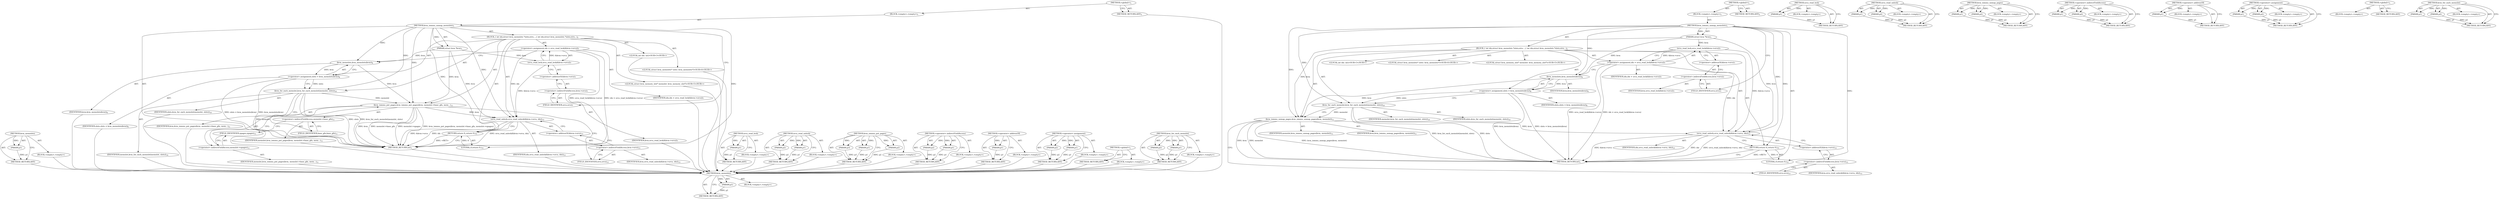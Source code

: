 digraph "kvm_for_each_memslot" {
vulnerable_85 [label=<(METHOD,kvm_memslots)>];
vulnerable_86 [label=<(PARAM,p1)>];
vulnerable_87 [label=<(BLOCK,&lt;empty&gt;,&lt;empty&gt;)>];
vulnerable_88 [label=<(METHOD_RETURN,ANY)>];
vulnerable_6 [label=<(METHOD,&lt;global&gt;)<SUB>1</SUB>>];
vulnerable_7 [label=<(BLOCK,&lt;empty&gt;,&lt;empty&gt;)<SUB>1</SUB>>];
vulnerable_8 [label=<(METHOD,kvm_iommu_unmap_memslots)<SUB>1</SUB>>];
vulnerable_9 [label=<(PARAM,struct kvm *kvm)<SUB>1</SUB>>];
vulnerable_10 [label=<(BLOCK,{
 	int idx;
	struct kvm_memslots *slots;
	stru...,{
 	int idx;
	struct kvm_memslots *slots;
	stru...)<SUB>2</SUB>>];
vulnerable_11 [label="<(LOCAL,int idx: int)<SUB>3</SUB>>"];
vulnerable_12 [label="<(LOCAL,struct kvm_memslots* slots: kvm_memslots*)<SUB>4</SUB>>"];
vulnerable_13 [label="<(LOCAL,struct kvm_memory_slot* memslot: kvm_memory_slot*)<SUB>5</SUB>>"];
vulnerable_14 [label=<(&lt;operator&gt;.assignment,idx = srcu_read_lock(&amp;kvm-&gt;srcu))<SUB>7</SUB>>];
vulnerable_15 [label=<(IDENTIFIER,idx,idx = srcu_read_lock(&amp;kvm-&gt;srcu))<SUB>7</SUB>>];
vulnerable_16 [label=<(srcu_read_lock,srcu_read_lock(&amp;kvm-&gt;srcu))<SUB>7</SUB>>];
vulnerable_17 [label=<(&lt;operator&gt;.addressOf,&amp;kvm-&gt;srcu)<SUB>7</SUB>>];
vulnerable_18 [label=<(&lt;operator&gt;.indirectFieldAccess,kvm-&gt;srcu)<SUB>7</SUB>>];
vulnerable_19 [label=<(IDENTIFIER,kvm,srcu_read_lock(&amp;kvm-&gt;srcu))<SUB>7</SUB>>];
vulnerable_20 [label=<(FIELD_IDENTIFIER,srcu,srcu)<SUB>7</SUB>>];
vulnerable_21 [label=<(&lt;operator&gt;.assignment,slots = kvm_memslots(kvm))<SUB>8</SUB>>];
vulnerable_22 [label=<(IDENTIFIER,slots,slots = kvm_memslots(kvm))<SUB>8</SUB>>];
vulnerable_23 [label=<(kvm_memslots,kvm_memslots(kvm))<SUB>8</SUB>>];
vulnerable_24 [label=<(IDENTIFIER,kvm,kvm_memslots(kvm))<SUB>8</SUB>>];
vulnerable_25 [label=<(kvm_for_each_memslot,kvm_for_each_memslot(memslot, slots))<SUB>10</SUB>>];
vulnerable_26 [label=<(IDENTIFIER,memslot,kvm_for_each_memslot(memslot, slots))<SUB>10</SUB>>];
vulnerable_27 [label=<(IDENTIFIER,slots,kvm_for_each_memslot(memslot, slots))<SUB>10</SUB>>];
vulnerable_28 [label=<(kvm_iommu_put_pages,kvm_iommu_put_pages(kvm, memslot-&gt;base_gfn, mem...)<SUB>11</SUB>>];
vulnerable_29 [label=<(IDENTIFIER,kvm,kvm_iommu_put_pages(kvm, memslot-&gt;base_gfn, mem...)<SUB>11</SUB>>];
vulnerable_30 [label=<(&lt;operator&gt;.indirectFieldAccess,memslot-&gt;base_gfn)<SUB>11</SUB>>];
vulnerable_31 [label=<(IDENTIFIER,memslot,kvm_iommu_put_pages(kvm, memslot-&gt;base_gfn, mem...)<SUB>11</SUB>>];
vulnerable_32 [label=<(FIELD_IDENTIFIER,base_gfn,base_gfn)<SUB>11</SUB>>];
vulnerable_33 [label=<(&lt;operator&gt;.indirectFieldAccess,memslot-&gt;npages)<SUB>11</SUB>>];
vulnerable_34 [label=<(IDENTIFIER,memslot,kvm_iommu_put_pages(kvm, memslot-&gt;base_gfn, mem...)<SUB>11</SUB>>];
vulnerable_35 [label=<(FIELD_IDENTIFIER,npages,npages)<SUB>11</SUB>>];
vulnerable_36 [label=<(srcu_read_unlock,srcu_read_unlock(&amp;kvm-&gt;srcu, idx))<SUB>13</SUB>>];
vulnerable_37 [label=<(&lt;operator&gt;.addressOf,&amp;kvm-&gt;srcu)<SUB>13</SUB>>];
vulnerable_38 [label=<(&lt;operator&gt;.indirectFieldAccess,kvm-&gt;srcu)<SUB>13</SUB>>];
vulnerable_39 [label=<(IDENTIFIER,kvm,srcu_read_unlock(&amp;kvm-&gt;srcu, idx))<SUB>13</SUB>>];
vulnerable_40 [label=<(FIELD_IDENTIFIER,srcu,srcu)<SUB>13</SUB>>];
vulnerable_41 [label=<(IDENTIFIER,idx,srcu_read_unlock(&amp;kvm-&gt;srcu, idx))<SUB>13</SUB>>];
vulnerable_42 [label=<(RETURN,return 0;,return 0;)<SUB>15</SUB>>];
vulnerable_43 [label=<(LITERAL,0,return 0;)<SUB>15</SUB>>];
vulnerable_44 [label=<(METHOD_RETURN,int)<SUB>1</SUB>>];
vulnerable_46 [label=<(METHOD_RETURN,ANY)<SUB>1</SUB>>];
vulnerable_72 [label=<(METHOD,srcu_read_lock)>];
vulnerable_73 [label=<(PARAM,p1)>];
vulnerable_74 [label=<(BLOCK,&lt;empty&gt;,&lt;empty&gt;)>];
vulnerable_75 [label=<(METHOD_RETURN,ANY)>];
vulnerable_100 [label=<(METHOD,srcu_read_unlock)>];
vulnerable_101 [label=<(PARAM,p1)>];
vulnerable_102 [label=<(PARAM,p2)>];
vulnerable_103 [label=<(BLOCK,&lt;empty&gt;,&lt;empty&gt;)>];
vulnerable_104 [label=<(METHOD_RETURN,ANY)>];
vulnerable_94 [label=<(METHOD,kvm_iommu_put_pages)>];
vulnerable_95 [label=<(PARAM,p1)>];
vulnerable_96 [label=<(PARAM,p2)>];
vulnerable_97 [label=<(PARAM,p3)>];
vulnerable_98 [label=<(BLOCK,&lt;empty&gt;,&lt;empty&gt;)>];
vulnerable_99 [label=<(METHOD_RETURN,ANY)>];
vulnerable_80 [label=<(METHOD,&lt;operator&gt;.indirectFieldAccess)>];
vulnerable_81 [label=<(PARAM,p1)>];
vulnerable_82 [label=<(PARAM,p2)>];
vulnerable_83 [label=<(BLOCK,&lt;empty&gt;,&lt;empty&gt;)>];
vulnerable_84 [label=<(METHOD_RETURN,ANY)>];
vulnerable_76 [label=<(METHOD,&lt;operator&gt;.addressOf)>];
vulnerable_77 [label=<(PARAM,p1)>];
vulnerable_78 [label=<(BLOCK,&lt;empty&gt;,&lt;empty&gt;)>];
vulnerable_79 [label=<(METHOD_RETURN,ANY)>];
vulnerable_67 [label=<(METHOD,&lt;operator&gt;.assignment)>];
vulnerable_68 [label=<(PARAM,p1)>];
vulnerable_69 [label=<(PARAM,p2)>];
vulnerable_70 [label=<(BLOCK,&lt;empty&gt;,&lt;empty&gt;)>];
vulnerable_71 [label=<(METHOD_RETURN,ANY)>];
vulnerable_61 [label=<(METHOD,&lt;global&gt;)<SUB>1</SUB>>];
vulnerable_62 [label=<(BLOCK,&lt;empty&gt;,&lt;empty&gt;)>];
vulnerable_63 [label=<(METHOD_RETURN,ANY)>];
vulnerable_89 [label=<(METHOD,kvm_for_each_memslot)>];
vulnerable_90 [label=<(PARAM,p1)>];
vulnerable_91 [label=<(PARAM,p2)>];
vulnerable_92 [label=<(BLOCK,&lt;empty&gt;,&lt;empty&gt;)>];
vulnerable_93 [label=<(METHOD_RETURN,ANY)>];
fixed_80 [label=<(METHOD,kvm_memslots)>];
fixed_81 [label=<(PARAM,p1)>];
fixed_82 [label=<(BLOCK,&lt;empty&gt;,&lt;empty&gt;)>];
fixed_83 [label=<(METHOD_RETURN,ANY)>];
fixed_6 [label=<(METHOD,&lt;global&gt;)<SUB>1</SUB>>];
fixed_7 [label=<(BLOCK,&lt;empty&gt;,&lt;empty&gt;)<SUB>1</SUB>>];
fixed_8 [label=<(METHOD,kvm_iommu_unmap_memslots)<SUB>1</SUB>>];
fixed_9 [label=<(PARAM,struct kvm *kvm)<SUB>1</SUB>>];
fixed_10 [label=<(BLOCK,{
 	int idx;
	struct kvm_memslots *slots;
	stru...,{
 	int idx;
	struct kvm_memslots *slots;
	stru...)<SUB>2</SUB>>];
fixed_11 [label="<(LOCAL,int idx: int)<SUB>3</SUB>>"];
fixed_12 [label="<(LOCAL,struct kvm_memslots* slots: kvm_memslots*)<SUB>4</SUB>>"];
fixed_13 [label="<(LOCAL,struct kvm_memory_slot* memslot: kvm_memory_slot*)<SUB>5</SUB>>"];
fixed_14 [label=<(&lt;operator&gt;.assignment,idx = srcu_read_lock(&amp;kvm-&gt;srcu))<SUB>7</SUB>>];
fixed_15 [label=<(IDENTIFIER,idx,idx = srcu_read_lock(&amp;kvm-&gt;srcu))<SUB>7</SUB>>];
fixed_16 [label=<(srcu_read_lock,srcu_read_lock(&amp;kvm-&gt;srcu))<SUB>7</SUB>>];
fixed_17 [label=<(&lt;operator&gt;.addressOf,&amp;kvm-&gt;srcu)<SUB>7</SUB>>];
fixed_18 [label=<(&lt;operator&gt;.indirectFieldAccess,kvm-&gt;srcu)<SUB>7</SUB>>];
fixed_19 [label=<(IDENTIFIER,kvm,srcu_read_lock(&amp;kvm-&gt;srcu))<SUB>7</SUB>>];
fixed_20 [label=<(FIELD_IDENTIFIER,srcu,srcu)<SUB>7</SUB>>];
fixed_21 [label=<(&lt;operator&gt;.assignment,slots = kvm_memslots(kvm))<SUB>8</SUB>>];
fixed_22 [label=<(IDENTIFIER,slots,slots = kvm_memslots(kvm))<SUB>8</SUB>>];
fixed_23 [label=<(kvm_memslots,kvm_memslots(kvm))<SUB>8</SUB>>];
fixed_24 [label=<(IDENTIFIER,kvm,kvm_memslots(kvm))<SUB>8</SUB>>];
fixed_25 [label=<(kvm_for_each_memslot,kvm_for_each_memslot(memslot, slots))<SUB>10</SUB>>];
fixed_26 [label=<(IDENTIFIER,memslot,kvm_for_each_memslot(memslot, slots))<SUB>10</SUB>>];
fixed_27 [label=<(IDENTIFIER,slots,kvm_for_each_memslot(memslot, slots))<SUB>10</SUB>>];
fixed_28 [label=<(kvm_iommu_unmap_pages,kvm_iommu_unmap_pages(kvm, memslot))<SUB>11</SUB>>];
fixed_29 [label=<(IDENTIFIER,kvm,kvm_iommu_unmap_pages(kvm, memslot))<SUB>11</SUB>>];
fixed_30 [label=<(IDENTIFIER,memslot,kvm_iommu_unmap_pages(kvm, memslot))<SUB>11</SUB>>];
fixed_31 [label=<(srcu_read_unlock,srcu_read_unlock(&amp;kvm-&gt;srcu, idx))<SUB>13</SUB>>];
fixed_32 [label=<(&lt;operator&gt;.addressOf,&amp;kvm-&gt;srcu)<SUB>13</SUB>>];
fixed_33 [label=<(&lt;operator&gt;.indirectFieldAccess,kvm-&gt;srcu)<SUB>13</SUB>>];
fixed_34 [label=<(IDENTIFIER,kvm,srcu_read_unlock(&amp;kvm-&gt;srcu, idx))<SUB>13</SUB>>];
fixed_35 [label=<(FIELD_IDENTIFIER,srcu,srcu)<SUB>13</SUB>>];
fixed_36 [label=<(IDENTIFIER,idx,srcu_read_unlock(&amp;kvm-&gt;srcu, idx))<SUB>13</SUB>>];
fixed_37 [label=<(RETURN,return 0;,return 0;)<SUB>15</SUB>>];
fixed_38 [label=<(LITERAL,0,return 0;)<SUB>15</SUB>>];
fixed_39 [label=<(METHOD_RETURN,int)<SUB>1</SUB>>];
fixed_41 [label=<(METHOD_RETURN,ANY)<SUB>1</SUB>>];
fixed_67 [label=<(METHOD,srcu_read_lock)>];
fixed_68 [label=<(PARAM,p1)>];
fixed_69 [label=<(BLOCK,&lt;empty&gt;,&lt;empty&gt;)>];
fixed_70 [label=<(METHOD_RETURN,ANY)>];
fixed_94 [label=<(METHOD,srcu_read_unlock)>];
fixed_95 [label=<(PARAM,p1)>];
fixed_96 [label=<(PARAM,p2)>];
fixed_97 [label=<(BLOCK,&lt;empty&gt;,&lt;empty&gt;)>];
fixed_98 [label=<(METHOD_RETURN,ANY)>];
fixed_89 [label=<(METHOD,kvm_iommu_unmap_pages)>];
fixed_90 [label=<(PARAM,p1)>];
fixed_91 [label=<(PARAM,p2)>];
fixed_92 [label=<(BLOCK,&lt;empty&gt;,&lt;empty&gt;)>];
fixed_93 [label=<(METHOD_RETURN,ANY)>];
fixed_75 [label=<(METHOD,&lt;operator&gt;.indirectFieldAccess)>];
fixed_76 [label=<(PARAM,p1)>];
fixed_77 [label=<(PARAM,p2)>];
fixed_78 [label=<(BLOCK,&lt;empty&gt;,&lt;empty&gt;)>];
fixed_79 [label=<(METHOD_RETURN,ANY)>];
fixed_71 [label=<(METHOD,&lt;operator&gt;.addressOf)>];
fixed_72 [label=<(PARAM,p1)>];
fixed_73 [label=<(BLOCK,&lt;empty&gt;,&lt;empty&gt;)>];
fixed_74 [label=<(METHOD_RETURN,ANY)>];
fixed_62 [label=<(METHOD,&lt;operator&gt;.assignment)>];
fixed_63 [label=<(PARAM,p1)>];
fixed_64 [label=<(PARAM,p2)>];
fixed_65 [label=<(BLOCK,&lt;empty&gt;,&lt;empty&gt;)>];
fixed_66 [label=<(METHOD_RETURN,ANY)>];
fixed_56 [label=<(METHOD,&lt;global&gt;)<SUB>1</SUB>>];
fixed_57 [label=<(BLOCK,&lt;empty&gt;,&lt;empty&gt;)>];
fixed_58 [label=<(METHOD_RETURN,ANY)>];
fixed_84 [label=<(METHOD,kvm_for_each_memslot)>];
fixed_85 [label=<(PARAM,p1)>];
fixed_86 [label=<(PARAM,p2)>];
fixed_87 [label=<(BLOCK,&lt;empty&gt;,&lt;empty&gt;)>];
fixed_88 [label=<(METHOD_RETURN,ANY)>];
vulnerable_85 -> vulnerable_86  [key=0, label="AST: "];
vulnerable_85 -> vulnerable_86  [key=1, label="DDG: "];
vulnerable_85 -> vulnerable_87  [key=0, label="AST: "];
vulnerable_85 -> vulnerable_88  [key=0, label="AST: "];
vulnerable_85 -> vulnerable_88  [key=1, label="CFG: "];
vulnerable_86 -> vulnerable_88  [key=0, label="DDG: p1"];
vulnerable_87 -> fixed_80  [key=0];
vulnerable_88 -> fixed_80  [key=0];
vulnerable_6 -> vulnerable_7  [key=0, label="AST: "];
vulnerable_6 -> vulnerable_46  [key=0, label="AST: "];
vulnerable_6 -> vulnerable_46  [key=1, label="CFG: "];
vulnerable_7 -> vulnerable_8  [key=0, label="AST: "];
vulnerable_8 -> vulnerable_9  [key=0, label="AST: "];
vulnerable_8 -> vulnerable_9  [key=1, label="DDG: "];
vulnerable_8 -> vulnerable_10  [key=0, label="AST: "];
vulnerable_8 -> vulnerable_44  [key=0, label="AST: "];
vulnerable_8 -> vulnerable_20  [key=0, label="CFG: "];
vulnerable_8 -> vulnerable_42  [key=0, label="DDG: "];
vulnerable_8 -> vulnerable_25  [key=0, label="DDG: "];
vulnerable_8 -> vulnerable_28  [key=0, label="DDG: "];
vulnerable_8 -> vulnerable_36  [key=0, label="DDG: "];
vulnerable_8 -> vulnerable_43  [key=0, label="DDG: "];
vulnerable_8 -> vulnerable_23  [key=0, label="DDG: "];
vulnerable_9 -> vulnerable_28  [key=0, label="DDG: kvm"];
vulnerable_9 -> vulnerable_36  [key=0, label="DDG: kvm"];
vulnerable_9 -> vulnerable_16  [key=0, label="DDG: kvm"];
vulnerable_9 -> vulnerable_23  [key=0, label="DDG: kvm"];
vulnerable_10 -> vulnerable_11  [key=0, label="AST: "];
vulnerable_10 -> vulnerable_12  [key=0, label="AST: "];
vulnerable_10 -> vulnerable_13  [key=0, label="AST: "];
vulnerable_10 -> vulnerable_14  [key=0, label="AST: "];
vulnerable_10 -> vulnerable_21  [key=0, label="AST: "];
vulnerable_10 -> vulnerable_25  [key=0, label="AST: "];
vulnerable_10 -> vulnerable_28  [key=0, label="AST: "];
vulnerable_10 -> vulnerable_36  [key=0, label="AST: "];
vulnerable_10 -> vulnerable_42  [key=0, label="AST: "];
vulnerable_11 -> fixed_80  [key=0];
vulnerable_12 -> fixed_80  [key=0];
vulnerable_13 -> fixed_80  [key=0];
vulnerable_14 -> vulnerable_15  [key=0, label="AST: "];
vulnerable_14 -> vulnerable_16  [key=0, label="AST: "];
vulnerable_14 -> vulnerable_23  [key=0, label="CFG: "];
vulnerable_14 -> vulnerable_44  [key=0, label="DDG: srcu_read_lock(&amp;kvm-&gt;srcu)"];
vulnerable_14 -> vulnerable_44  [key=1, label="DDG: idx = srcu_read_lock(&amp;kvm-&gt;srcu)"];
vulnerable_14 -> vulnerable_36  [key=0, label="DDG: idx"];
vulnerable_15 -> fixed_80  [key=0];
vulnerable_16 -> vulnerable_17  [key=0, label="AST: "];
vulnerable_16 -> vulnerable_14  [key=0, label="CFG: "];
vulnerable_16 -> vulnerable_14  [key=1, label="DDG: &amp;kvm-&gt;srcu"];
vulnerable_16 -> vulnerable_36  [key=0, label="DDG: &amp;kvm-&gt;srcu"];
vulnerable_17 -> vulnerable_18  [key=0, label="AST: "];
vulnerable_17 -> vulnerable_16  [key=0, label="CFG: "];
vulnerable_18 -> vulnerable_19  [key=0, label="AST: "];
vulnerable_18 -> vulnerable_20  [key=0, label="AST: "];
vulnerable_18 -> vulnerable_17  [key=0, label="CFG: "];
vulnerable_19 -> fixed_80  [key=0];
vulnerable_20 -> vulnerable_18  [key=0, label="CFG: "];
vulnerable_21 -> vulnerable_22  [key=0, label="AST: "];
vulnerable_21 -> vulnerable_23  [key=0, label="AST: "];
vulnerable_21 -> vulnerable_25  [key=0, label="CFG: "];
vulnerable_21 -> vulnerable_25  [key=1, label="DDG: slots"];
vulnerable_21 -> vulnerable_44  [key=0, label="DDG: kvm_memslots(kvm)"];
vulnerable_21 -> vulnerable_44  [key=1, label="DDG: slots = kvm_memslots(kvm)"];
vulnerable_22 -> fixed_80  [key=0];
vulnerable_23 -> vulnerable_24  [key=0, label="AST: "];
vulnerable_23 -> vulnerable_21  [key=0, label="CFG: "];
vulnerable_23 -> vulnerable_21  [key=1, label="DDG: kvm"];
vulnerable_23 -> vulnerable_28  [key=0, label="DDG: kvm"];
vulnerable_24 -> fixed_80  [key=0];
vulnerable_25 -> vulnerable_26  [key=0, label="AST: "];
vulnerable_25 -> vulnerable_27  [key=0, label="AST: "];
vulnerable_25 -> vulnerable_32  [key=0, label="CFG: "];
vulnerable_25 -> vulnerable_44  [key=0, label="DDG: memslot"];
vulnerable_25 -> vulnerable_44  [key=1, label="DDG: slots"];
vulnerable_25 -> vulnerable_44  [key=2, label="DDG: kvm_for_each_memslot(memslot, slots)"];
vulnerable_25 -> vulnerable_28  [key=0, label="DDG: memslot"];
vulnerable_26 -> fixed_80  [key=0];
vulnerable_27 -> fixed_80  [key=0];
vulnerable_28 -> vulnerable_29  [key=0, label="AST: "];
vulnerable_28 -> vulnerable_30  [key=0, label="AST: "];
vulnerable_28 -> vulnerable_33  [key=0, label="AST: "];
vulnerable_28 -> vulnerable_40  [key=0, label="CFG: "];
vulnerable_28 -> vulnerable_44  [key=0, label="DDG: kvm"];
vulnerable_28 -> vulnerable_44  [key=1, label="DDG: memslot-&gt;base_gfn"];
vulnerable_28 -> vulnerable_44  [key=2, label="DDG: memslot-&gt;npages"];
vulnerable_28 -> vulnerable_44  [key=3, label="DDG: kvm_iommu_put_pages(kvm, memslot-&gt;base_gfn, memslot-&gt;npages)"];
vulnerable_28 -> vulnerable_36  [key=0, label="DDG: kvm"];
vulnerable_29 -> fixed_80  [key=0];
vulnerable_30 -> vulnerable_31  [key=0, label="AST: "];
vulnerable_30 -> vulnerable_32  [key=0, label="AST: "];
vulnerable_30 -> vulnerable_35  [key=0, label="CFG: "];
vulnerable_31 -> fixed_80  [key=0];
vulnerable_32 -> vulnerable_30  [key=0, label="CFG: "];
vulnerable_33 -> vulnerable_34  [key=0, label="AST: "];
vulnerable_33 -> vulnerable_35  [key=0, label="AST: "];
vulnerable_33 -> vulnerable_28  [key=0, label="CFG: "];
vulnerable_34 -> fixed_80  [key=0];
vulnerable_35 -> vulnerable_33  [key=0, label="CFG: "];
vulnerable_36 -> vulnerable_37  [key=0, label="AST: "];
vulnerable_36 -> vulnerable_41  [key=0, label="AST: "];
vulnerable_36 -> vulnerable_42  [key=0, label="CFG: "];
vulnerable_36 -> vulnerable_44  [key=0, label="DDG: &amp;kvm-&gt;srcu"];
vulnerable_36 -> vulnerable_44  [key=1, label="DDG: idx"];
vulnerable_36 -> vulnerable_44  [key=2, label="DDG: srcu_read_unlock(&amp;kvm-&gt;srcu, idx)"];
vulnerable_37 -> vulnerable_38  [key=0, label="AST: "];
vulnerable_37 -> vulnerable_36  [key=0, label="CFG: "];
vulnerable_38 -> vulnerable_39  [key=0, label="AST: "];
vulnerable_38 -> vulnerable_40  [key=0, label="AST: "];
vulnerable_38 -> vulnerable_37  [key=0, label="CFG: "];
vulnerable_39 -> fixed_80  [key=0];
vulnerable_40 -> vulnerable_38  [key=0, label="CFG: "];
vulnerable_41 -> fixed_80  [key=0];
vulnerable_42 -> vulnerable_43  [key=0, label="AST: "];
vulnerable_42 -> vulnerable_44  [key=0, label="CFG: "];
vulnerable_42 -> vulnerable_44  [key=1, label="DDG: &lt;RET&gt;"];
vulnerable_43 -> vulnerable_42  [key=0, label="DDG: 0"];
vulnerable_44 -> fixed_80  [key=0];
vulnerable_46 -> fixed_80  [key=0];
vulnerable_72 -> vulnerable_73  [key=0, label="AST: "];
vulnerable_72 -> vulnerable_73  [key=1, label="DDG: "];
vulnerable_72 -> vulnerable_74  [key=0, label="AST: "];
vulnerable_72 -> vulnerable_75  [key=0, label="AST: "];
vulnerable_72 -> vulnerable_75  [key=1, label="CFG: "];
vulnerable_73 -> vulnerable_75  [key=0, label="DDG: p1"];
vulnerable_74 -> fixed_80  [key=0];
vulnerable_75 -> fixed_80  [key=0];
vulnerable_100 -> vulnerable_101  [key=0, label="AST: "];
vulnerable_100 -> vulnerable_101  [key=1, label="DDG: "];
vulnerable_100 -> vulnerable_103  [key=0, label="AST: "];
vulnerable_100 -> vulnerable_102  [key=0, label="AST: "];
vulnerable_100 -> vulnerable_102  [key=1, label="DDG: "];
vulnerable_100 -> vulnerable_104  [key=0, label="AST: "];
vulnerable_100 -> vulnerable_104  [key=1, label="CFG: "];
vulnerable_101 -> vulnerable_104  [key=0, label="DDG: p1"];
vulnerable_102 -> vulnerable_104  [key=0, label="DDG: p2"];
vulnerable_103 -> fixed_80  [key=0];
vulnerable_104 -> fixed_80  [key=0];
vulnerable_94 -> vulnerable_95  [key=0, label="AST: "];
vulnerable_94 -> vulnerable_95  [key=1, label="DDG: "];
vulnerable_94 -> vulnerable_98  [key=0, label="AST: "];
vulnerable_94 -> vulnerable_96  [key=0, label="AST: "];
vulnerable_94 -> vulnerable_96  [key=1, label="DDG: "];
vulnerable_94 -> vulnerable_99  [key=0, label="AST: "];
vulnerable_94 -> vulnerable_99  [key=1, label="CFG: "];
vulnerable_94 -> vulnerable_97  [key=0, label="AST: "];
vulnerable_94 -> vulnerable_97  [key=1, label="DDG: "];
vulnerable_95 -> vulnerable_99  [key=0, label="DDG: p1"];
vulnerable_96 -> vulnerable_99  [key=0, label="DDG: p2"];
vulnerable_97 -> vulnerable_99  [key=0, label="DDG: p3"];
vulnerable_98 -> fixed_80  [key=0];
vulnerable_99 -> fixed_80  [key=0];
vulnerable_80 -> vulnerable_81  [key=0, label="AST: "];
vulnerable_80 -> vulnerable_81  [key=1, label="DDG: "];
vulnerable_80 -> vulnerable_83  [key=0, label="AST: "];
vulnerable_80 -> vulnerable_82  [key=0, label="AST: "];
vulnerable_80 -> vulnerable_82  [key=1, label="DDG: "];
vulnerable_80 -> vulnerable_84  [key=0, label="AST: "];
vulnerable_80 -> vulnerable_84  [key=1, label="CFG: "];
vulnerable_81 -> vulnerable_84  [key=0, label="DDG: p1"];
vulnerable_82 -> vulnerable_84  [key=0, label="DDG: p2"];
vulnerable_83 -> fixed_80  [key=0];
vulnerable_84 -> fixed_80  [key=0];
vulnerable_76 -> vulnerable_77  [key=0, label="AST: "];
vulnerable_76 -> vulnerable_77  [key=1, label="DDG: "];
vulnerable_76 -> vulnerable_78  [key=0, label="AST: "];
vulnerable_76 -> vulnerable_79  [key=0, label="AST: "];
vulnerable_76 -> vulnerable_79  [key=1, label="CFG: "];
vulnerable_77 -> vulnerable_79  [key=0, label="DDG: p1"];
vulnerable_78 -> fixed_80  [key=0];
vulnerable_79 -> fixed_80  [key=0];
vulnerable_67 -> vulnerable_68  [key=0, label="AST: "];
vulnerable_67 -> vulnerable_68  [key=1, label="DDG: "];
vulnerable_67 -> vulnerable_70  [key=0, label="AST: "];
vulnerable_67 -> vulnerable_69  [key=0, label="AST: "];
vulnerable_67 -> vulnerable_69  [key=1, label="DDG: "];
vulnerable_67 -> vulnerable_71  [key=0, label="AST: "];
vulnerable_67 -> vulnerable_71  [key=1, label="CFG: "];
vulnerable_68 -> vulnerable_71  [key=0, label="DDG: p1"];
vulnerable_69 -> vulnerable_71  [key=0, label="DDG: p2"];
vulnerable_70 -> fixed_80  [key=0];
vulnerable_71 -> fixed_80  [key=0];
vulnerable_61 -> vulnerable_62  [key=0, label="AST: "];
vulnerable_61 -> vulnerable_63  [key=0, label="AST: "];
vulnerable_61 -> vulnerable_63  [key=1, label="CFG: "];
vulnerable_62 -> fixed_80  [key=0];
vulnerable_63 -> fixed_80  [key=0];
vulnerable_89 -> vulnerable_90  [key=0, label="AST: "];
vulnerable_89 -> vulnerable_90  [key=1, label="DDG: "];
vulnerable_89 -> vulnerable_92  [key=0, label="AST: "];
vulnerable_89 -> vulnerable_91  [key=0, label="AST: "];
vulnerable_89 -> vulnerable_91  [key=1, label="DDG: "];
vulnerable_89 -> vulnerable_93  [key=0, label="AST: "];
vulnerable_89 -> vulnerable_93  [key=1, label="CFG: "];
vulnerable_90 -> vulnerable_93  [key=0, label="DDG: p1"];
vulnerable_91 -> vulnerable_93  [key=0, label="DDG: p2"];
vulnerable_92 -> fixed_80  [key=0];
vulnerable_93 -> fixed_80  [key=0];
fixed_80 -> fixed_81  [key=0, label="AST: "];
fixed_80 -> fixed_81  [key=1, label="DDG: "];
fixed_80 -> fixed_82  [key=0, label="AST: "];
fixed_80 -> fixed_83  [key=0, label="AST: "];
fixed_80 -> fixed_83  [key=1, label="CFG: "];
fixed_81 -> fixed_83  [key=0, label="DDG: p1"];
fixed_6 -> fixed_7  [key=0, label="AST: "];
fixed_6 -> fixed_41  [key=0, label="AST: "];
fixed_6 -> fixed_41  [key=1, label="CFG: "];
fixed_7 -> fixed_8  [key=0, label="AST: "];
fixed_8 -> fixed_9  [key=0, label="AST: "];
fixed_8 -> fixed_9  [key=1, label="DDG: "];
fixed_8 -> fixed_10  [key=0, label="AST: "];
fixed_8 -> fixed_39  [key=0, label="AST: "];
fixed_8 -> fixed_20  [key=0, label="CFG: "];
fixed_8 -> fixed_37  [key=0, label="DDG: "];
fixed_8 -> fixed_25  [key=0, label="DDG: "];
fixed_8 -> fixed_28  [key=0, label="DDG: "];
fixed_8 -> fixed_31  [key=0, label="DDG: "];
fixed_8 -> fixed_38  [key=0, label="DDG: "];
fixed_8 -> fixed_23  [key=0, label="DDG: "];
fixed_9 -> fixed_28  [key=0, label="DDG: kvm"];
fixed_9 -> fixed_31  [key=0, label="DDG: kvm"];
fixed_9 -> fixed_16  [key=0, label="DDG: kvm"];
fixed_9 -> fixed_23  [key=0, label="DDG: kvm"];
fixed_10 -> fixed_11  [key=0, label="AST: "];
fixed_10 -> fixed_12  [key=0, label="AST: "];
fixed_10 -> fixed_13  [key=0, label="AST: "];
fixed_10 -> fixed_14  [key=0, label="AST: "];
fixed_10 -> fixed_21  [key=0, label="AST: "];
fixed_10 -> fixed_25  [key=0, label="AST: "];
fixed_10 -> fixed_28  [key=0, label="AST: "];
fixed_10 -> fixed_31  [key=0, label="AST: "];
fixed_10 -> fixed_37  [key=0, label="AST: "];
fixed_14 -> fixed_15  [key=0, label="AST: "];
fixed_14 -> fixed_16  [key=0, label="AST: "];
fixed_14 -> fixed_23  [key=0, label="CFG: "];
fixed_14 -> fixed_39  [key=0, label="DDG: srcu_read_lock(&amp;kvm-&gt;srcu)"];
fixed_14 -> fixed_39  [key=1, label="DDG: idx = srcu_read_lock(&amp;kvm-&gt;srcu)"];
fixed_14 -> fixed_31  [key=0, label="DDG: idx"];
fixed_16 -> fixed_17  [key=0, label="AST: "];
fixed_16 -> fixed_14  [key=0, label="CFG: "];
fixed_16 -> fixed_14  [key=1, label="DDG: &amp;kvm-&gt;srcu"];
fixed_16 -> fixed_31  [key=0, label="DDG: &amp;kvm-&gt;srcu"];
fixed_17 -> fixed_18  [key=0, label="AST: "];
fixed_17 -> fixed_16  [key=0, label="CFG: "];
fixed_18 -> fixed_19  [key=0, label="AST: "];
fixed_18 -> fixed_20  [key=0, label="AST: "];
fixed_18 -> fixed_17  [key=0, label="CFG: "];
fixed_20 -> fixed_18  [key=0, label="CFG: "];
fixed_21 -> fixed_22  [key=0, label="AST: "];
fixed_21 -> fixed_23  [key=0, label="AST: "];
fixed_21 -> fixed_25  [key=0, label="CFG: "];
fixed_21 -> fixed_25  [key=1, label="DDG: slots"];
fixed_21 -> fixed_39  [key=0, label="DDG: kvm_memslots(kvm)"];
fixed_21 -> fixed_39  [key=1, label="DDG: slots = kvm_memslots(kvm)"];
fixed_23 -> fixed_24  [key=0, label="AST: "];
fixed_23 -> fixed_21  [key=0, label="CFG: "];
fixed_23 -> fixed_21  [key=1, label="DDG: kvm"];
fixed_23 -> fixed_28  [key=0, label="DDG: kvm"];
fixed_25 -> fixed_26  [key=0, label="AST: "];
fixed_25 -> fixed_27  [key=0, label="AST: "];
fixed_25 -> fixed_28  [key=0, label="CFG: "];
fixed_25 -> fixed_28  [key=1, label="DDG: memslot"];
fixed_25 -> fixed_39  [key=0, label="DDG: slots"];
fixed_25 -> fixed_39  [key=1, label="DDG: kvm_for_each_memslot(memslot, slots)"];
fixed_28 -> fixed_29  [key=0, label="AST: "];
fixed_28 -> fixed_30  [key=0, label="AST: "];
fixed_28 -> fixed_35  [key=0, label="CFG: "];
fixed_28 -> fixed_39  [key=0, label="DDG: kvm"];
fixed_28 -> fixed_39  [key=1, label="DDG: memslot"];
fixed_28 -> fixed_39  [key=2, label="DDG: kvm_iommu_unmap_pages(kvm, memslot)"];
fixed_28 -> fixed_31  [key=0, label="DDG: kvm"];
fixed_31 -> fixed_32  [key=0, label="AST: "];
fixed_31 -> fixed_36  [key=0, label="AST: "];
fixed_31 -> fixed_37  [key=0, label="CFG: "];
fixed_31 -> fixed_39  [key=0, label="DDG: &amp;kvm-&gt;srcu"];
fixed_31 -> fixed_39  [key=1, label="DDG: idx"];
fixed_31 -> fixed_39  [key=2, label="DDG: srcu_read_unlock(&amp;kvm-&gt;srcu, idx)"];
fixed_32 -> fixed_33  [key=0, label="AST: "];
fixed_32 -> fixed_31  [key=0, label="CFG: "];
fixed_33 -> fixed_34  [key=0, label="AST: "];
fixed_33 -> fixed_35  [key=0, label="AST: "];
fixed_33 -> fixed_32  [key=0, label="CFG: "];
fixed_35 -> fixed_33  [key=0, label="CFG: "];
fixed_37 -> fixed_38  [key=0, label="AST: "];
fixed_37 -> fixed_39  [key=0, label="CFG: "];
fixed_37 -> fixed_39  [key=1, label="DDG: &lt;RET&gt;"];
fixed_38 -> fixed_37  [key=0, label="DDG: 0"];
fixed_67 -> fixed_68  [key=0, label="AST: "];
fixed_67 -> fixed_68  [key=1, label="DDG: "];
fixed_67 -> fixed_69  [key=0, label="AST: "];
fixed_67 -> fixed_70  [key=0, label="AST: "];
fixed_67 -> fixed_70  [key=1, label="CFG: "];
fixed_68 -> fixed_70  [key=0, label="DDG: p1"];
fixed_94 -> fixed_95  [key=0, label="AST: "];
fixed_94 -> fixed_95  [key=1, label="DDG: "];
fixed_94 -> fixed_97  [key=0, label="AST: "];
fixed_94 -> fixed_96  [key=0, label="AST: "];
fixed_94 -> fixed_96  [key=1, label="DDG: "];
fixed_94 -> fixed_98  [key=0, label="AST: "];
fixed_94 -> fixed_98  [key=1, label="CFG: "];
fixed_95 -> fixed_98  [key=0, label="DDG: p1"];
fixed_96 -> fixed_98  [key=0, label="DDG: p2"];
fixed_89 -> fixed_90  [key=0, label="AST: "];
fixed_89 -> fixed_90  [key=1, label="DDG: "];
fixed_89 -> fixed_92  [key=0, label="AST: "];
fixed_89 -> fixed_91  [key=0, label="AST: "];
fixed_89 -> fixed_91  [key=1, label="DDG: "];
fixed_89 -> fixed_93  [key=0, label="AST: "];
fixed_89 -> fixed_93  [key=1, label="CFG: "];
fixed_90 -> fixed_93  [key=0, label="DDG: p1"];
fixed_91 -> fixed_93  [key=0, label="DDG: p2"];
fixed_75 -> fixed_76  [key=0, label="AST: "];
fixed_75 -> fixed_76  [key=1, label="DDG: "];
fixed_75 -> fixed_78  [key=0, label="AST: "];
fixed_75 -> fixed_77  [key=0, label="AST: "];
fixed_75 -> fixed_77  [key=1, label="DDG: "];
fixed_75 -> fixed_79  [key=0, label="AST: "];
fixed_75 -> fixed_79  [key=1, label="CFG: "];
fixed_76 -> fixed_79  [key=0, label="DDG: p1"];
fixed_77 -> fixed_79  [key=0, label="DDG: p2"];
fixed_71 -> fixed_72  [key=0, label="AST: "];
fixed_71 -> fixed_72  [key=1, label="DDG: "];
fixed_71 -> fixed_73  [key=0, label="AST: "];
fixed_71 -> fixed_74  [key=0, label="AST: "];
fixed_71 -> fixed_74  [key=1, label="CFG: "];
fixed_72 -> fixed_74  [key=0, label="DDG: p1"];
fixed_62 -> fixed_63  [key=0, label="AST: "];
fixed_62 -> fixed_63  [key=1, label="DDG: "];
fixed_62 -> fixed_65  [key=0, label="AST: "];
fixed_62 -> fixed_64  [key=0, label="AST: "];
fixed_62 -> fixed_64  [key=1, label="DDG: "];
fixed_62 -> fixed_66  [key=0, label="AST: "];
fixed_62 -> fixed_66  [key=1, label="CFG: "];
fixed_63 -> fixed_66  [key=0, label="DDG: p1"];
fixed_64 -> fixed_66  [key=0, label="DDG: p2"];
fixed_56 -> fixed_57  [key=0, label="AST: "];
fixed_56 -> fixed_58  [key=0, label="AST: "];
fixed_56 -> fixed_58  [key=1, label="CFG: "];
fixed_84 -> fixed_85  [key=0, label="AST: "];
fixed_84 -> fixed_85  [key=1, label="DDG: "];
fixed_84 -> fixed_87  [key=0, label="AST: "];
fixed_84 -> fixed_86  [key=0, label="AST: "];
fixed_84 -> fixed_86  [key=1, label="DDG: "];
fixed_84 -> fixed_88  [key=0, label="AST: "];
fixed_84 -> fixed_88  [key=1, label="CFG: "];
fixed_85 -> fixed_88  [key=0, label="DDG: p1"];
fixed_86 -> fixed_88  [key=0, label="DDG: p2"];
}
